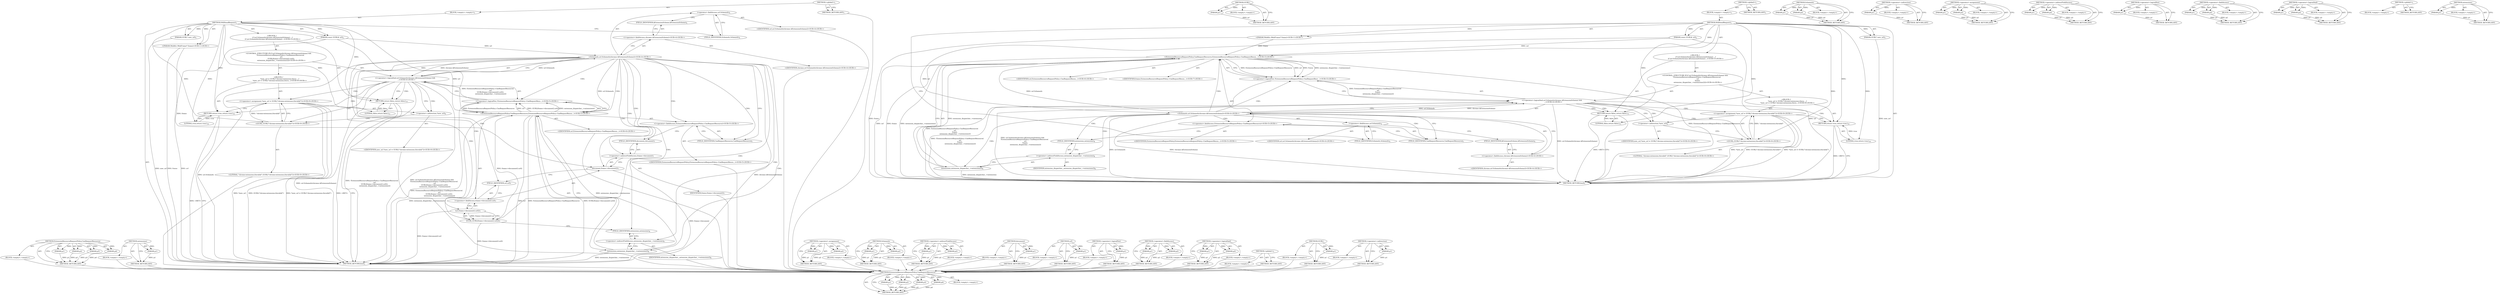 digraph "extensions" {
vulnerable_94 [label=<(METHOD,ExtensionResourceRequestPolicy.CanRequestResource)>];
vulnerable_95 [label=<(PARAM,p1)>];
vulnerable_96 [label=<(PARAM,p2)>];
vulnerable_97 [label=<(PARAM,p3)>];
vulnerable_98 [label=<(PARAM,p4)>];
vulnerable_99 [label=<(BLOCK,&lt;empty&gt;,&lt;empty&gt;)>];
vulnerable_100 [label=<(METHOD_RETURN,ANY)>];
vulnerable_118 [label=<(METHOD,extensions)>];
vulnerable_119 [label=<(PARAM,p1)>];
vulnerable_120 [label=<(BLOCK,&lt;empty&gt;,&lt;empty&gt;)>];
vulnerable_121 [label=<(METHOD_RETURN,ANY)>];
vulnerable_6 [label=<(METHOD,&lt;global&gt;)<SUB>1</SUB>>];
vulnerable_7 [label=<(BLOCK,&lt;empty&gt;,&lt;empty&gt;)<SUB>1</SUB>>];
vulnerable_8 [label=<(METHOD,WillSendRequest)<SUB>1</SUB>>];
vulnerable_9 [label="<(PARAM,WebKit::WebFrame* frame)<SUB>1</SUB>>"];
vulnerable_10 [label=<(PARAM,const GURL&amp; url)<SUB>2</SUB>>];
vulnerable_11 [label=<(PARAM,GURL* new_url)<SUB>3</SUB>>];
vulnerable_12 [label="<(BLOCK,{
   if (url.SchemeIs(chrome::kExtensionScheme)...,{
   if (url.SchemeIs(chrome::kExtensionScheme)...)<SUB>3</SUB>>"];
vulnerable_13 [label="<(CONTROL_STRUCTURE,IF,if (url.SchemeIs(chrome::kExtensionScheme) &amp;&amp;
       !ExtensionResourceRequestPolicy::CanRequestResource(
           url,
          GURL(frame-&gt;document().url()),
           extension_dispatcher_-&gt;extensions())))<SUB>4</SUB>>"];
vulnerable_14 [label="<(&lt;operator&gt;.logicalAnd,url.SchemeIs(chrome::kExtensionScheme) &amp;&amp;
     ...)<SUB>4</SUB>>"];
vulnerable_15 [label="<(SchemeIs,url.SchemeIs(chrome::kExtensionScheme))<SUB>4</SUB>>"];
vulnerable_16 [label=<(&lt;operator&gt;.fieldAccess,url.SchemeIs)<SUB>4</SUB>>];
vulnerable_17 [label="<(IDENTIFIER,url,url.SchemeIs(chrome::kExtensionScheme))<SUB>4</SUB>>"];
vulnerable_18 [label=<(FIELD_IDENTIFIER,SchemeIs,SchemeIs)<SUB>4</SUB>>];
vulnerable_19 [label="<(&lt;operator&gt;.fieldAccess,chrome::kExtensionScheme)<SUB>4</SUB>>"];
vulnerable_20 [label="<(IDENTIFIER,chrome,url.SchemeIs(chrome::kExtensionScheme))<SUB>4</SUB>>"];
vulnerable_21 [label=<(FIELD_IDENTIFIER,kExtensionScheme,kExtensionScheme)<SUB>4</SUB>>];
vulnerable_22 [label="<(&lt;operator&gt;.logicalNot,!ExtensionResourceRequestPolicy::CanRequestReso...)<SUB>5</SUB>>"];
vulnerable_23 [label="<(ExtensionResourceRequestPolicy.CanRequestResource,ExtensionResourceRequestPolicy::CanRequestResou...)<SUB>5</SUB>>"];
vulnerable_24 [label="<(&lt;operator&gt;.fieldAccess,ExtensionResourceRequestPolicy::CanRequestResource)<SUB>5</SUB>>"];
vulnerable_25 [label="<(IDENTIFIER,ExtensionResourceRequestPolicy,ExtensionResourceRequestPolicy::CanRequestResou...)<SUB>5</SUB>>"];
vulnerable_26 [label=<(FIELD_IDENTIFIER,CanRequestResource,CanRequestResource)<SUB>5</SUB>>];
vulnerable_27 [label="<(IDENTIFIER,url,ExtensionResourceRequestPolicy::CanRequestResou...)<SUB>6</SUB>>"];
vulnerable_28 [label=<(GURL,GURL(frame-&gt;document().url()))<SUB>7</SUB>>];
vulnerable_29 [label=<(url,frame-&gt;document().url())<SUB>7</SUB>>];
vulnerable_30 [label=<(&lt;operator&gt;.fieldAccess,frame-&gt;document().url)<SUB>7</SUB>>];
vulnerable_31 [label=<(document,frame-&gt;document())<SUB>7</SUB>>];
vulnerable_32 [label=<(&lt;operator&gt;.indirectFieldAccess,frame-&gt;document)<SUB>7</SUB>>];
vulnerable_33 [label=<(IDENTIFIER,frame,frame-&gt;document())<SUB>7</SUB>>];
vulnerable_34 [label=<(FIELD_IDENTIFIER,document,document)<SUB>7</SUB>>];
vulnerable_35 [label=<(FIELD_IDENTIFIER,url,url)<SUB>7</SUB>>];
vulnerable_36 [label=<(extensions,extension_dispatcher_-&gt;extensions())<SUB>8</SUB>>];
vulnerable_37 [label=<(&lt;operator&gt;.indirectFieldAccess,extension_dispatcher_-&gt;extensions)<SUB>8</SUB>>];
vulnerable_38 [label=<(IDENTIFIER,extension_dispatcher_,extension_dispatcher_-&gt;extensions())<SUB>8</SUB>>];
vulnerable_39 [label=<(FIELD_IDENTIFIER,extensions,extensions)<SUB>8</SUB>>];
vulnerable_40 [label="<(BLOCK,{
     *new_url = GURL(&quot;chrome-extension://inva...,{
     *new_url = GURL(&quot;chrome-extension://inva...)<SUB>8</SUB>>"];
vulnerable_41 [label="<(&lt;operator&gt;.assignment,*new_url = GURL(&quot;chrome-extension://invalid/&quot;))<SUB>9</SUB>>"];
vulnerable_42 [label=<(&lt;operator&gt;.indirection,*new_url)<SUB>9</SUB>>];
vulnerable_43 [label="<(IDENTIFIER,new_url,*new_url = GURL(&quot;chrome-extension://invalid/&quot;))<SUB>9</SUB>>"];
vulnerable_44 [label="<(GURL,GURL(&quot;chrome-extension://invalid/&quot;))<SUB>9</SUB>>"];
vulnerable_45 [label="<(LITERAL,&quot;chrome-extension://invalid/&quot;,GURL(&quot;chrome-extension://invalid/&quot;))<SUB>9</SUB>>"];
vulnerable_46 [label=<(RETURN,return true;,return true;)<SUB>10</SUB>>];
vulnerable_47 [label=<(LITERAL,true,return true;)<SUB>10</SUB>>];
vulnerable_48 [label=<(RETURN,return false;,return false;)<SUB>13</SUB>>];
vulnerable_49 [label=<(LITERAL,false,return false;)<SUB>13</SUB>>];
vulnerable_50 [label=<(METHOD_RETURN,bool)<SUB>1</SUB>>];
vulnerable_52 [label=<(METHOD_RETURN,ANY)<SUB>1</SUB>>];
vulnerable_122 [label=<(METHOD,&lt;operator&gt;.assignment)>];
vulnerable_123 [label=<(PARAM,p1)>];
vulnerable_124 [label=<(PARAM,p2)>];
vulnerable_125 [label=<(BLOCK,&lt;empty&gt;,&lt;empty&gt;)>];
vulnerable_126 [label=<(METHOD_RETURN,ANY)>];
vulnerable_80 [label=<(METHOD,SchemeIs)>];
vulnerable_81 [label=<(PARAM,p1)>];
vulnerable_82 [label=<(PARAM,p2)>];
vulnerable_83 [label=<(BLOCK,&lt;empty&gt;,&lt;empty&gt;)>];
vulnerable_84 [label=<(METHOD_RETURN,ANY)>];
vulnerable_113 [label=<(METHOD,&lt;operator&gt;.indirectFieldAccess)>];
vulnerable_114 [label=<(PARAM,p1)>];
vulnerable_115 [label=<(PARAM,p2)>];
vulnerable_116 [label=<(BLOCK,&lt;empty&gt;,&lt;empty&gt;)>];
vulnerable_117 [label=<(METHOD_RETURN,ANY)>];
vulnerable_109 [label=<(METHOD,document)>];
vulnerable_110 [label=<(PARAM,p1)>];
vulnerable_111 [label=<(BLOCK,&lt;empty&gt;,&lt;empty&gt;)>];
vulnerable_112 [label=<(METHOD_RETURN,ANY)>];
vulnerable_105 [label=<(METHOD,url)>];
vulnerable_106 [label=<(PARAM,p1)>];
vulnerable_107 [label=<(BLOCK,&lt;empty&gt;,&lt;empty&gt;)>];
vulnerable_108 [label=<(METHOD_RETURN,ANY)>];
vulnerable_90 [label=<(METHOD,&lt;operator&gt;.logicalNot)>];
vulnerable_91 [label=<(PARAM,p1)>];
vulnerable_92 [label=<(BLOCK,&lt;empty&gt;,&lt;empty&gt;)>];
vulnerable_93 [label=<(METHOD_RETURN,ANY)>];
vulnerable_85 [label=<(METHOD,&lt;operator&gt;.fieldAccess)>];
vulnerable_86 [label=<(PARAM,p1)>];
vulnerable_87 [label=<(PARAM,p2)>];
vulnerable_88 [label=<(BLOCK,&lt;empty&gt;,&lt;empty&gt;)>];
vulnerable_89 [label=<(METHOD_RETURN,ANY)>];
vulnerable_75 [label=<(METHOD,&lt;operator&gt;.logicalAnd)>];
vulnerable_76 [label=<(PARAM,p1)>];
vulnerable_77 [label=<(PARAM,p2)>];
vulnerable_78 [label=<(BLOCK,&lt;empty&gt;,&lt;empty&gt;)>];
vulnerable_79 [label=<(METHOD_RETURN,ANY)>];
vulnerable_69 [label=<(METHOD,&lt;global&gt;)<SUB>1</SUB>>];
vulnerable_70 [label=<(BLOCK,&lt;empty&gt;,&lt;empty&gt;)>];
vulnerable_71 [label=<(METHOD_RETURN,ANY)>];
vulnerable_101 [label=<(METHOD,GURL)>];
vulnerable_102 [label=<(PARAM,p1)>];
vulnerable_103 [label=<(BLOCK,&lt;empty&gt;,&lt;empty&gt;)>];
vulnerable_104 [label=<(METHOD_RETURN,ANY)>];
vulnerable_127 [label=<(METHOD,&lt;operator&gt;.indirection)>];
vulnerable_128 [label=<(PARAM,p1)>];
vulnerable_129 [label=<(BLOCK,&lt;empty&gt;,&lt;empty&gt;)>];
vulnerable_130 [label=<(METHOD_RETURN,ANY)>];
fixed_87 [label=<(METHOD,ExtensionResourceRequestPolicy.CanRequestResource)>];
fixed_88 [label=<(PARAM,p1)>];
fixed_89 [label=<(PARAM,p2)>];
fixed_90 [label=<(PARAM,p3)>];
fixed_91 [label=<(PARAM,p4)>];
fixed_92 [label=<(BLOCK,&lt;empty&gt;,&lt;empty&gt;)>];
fixed_93 [label=<(METHOD_RETURN,ANY)>];
fixed_112 [label=<(METHOD,GURL)>];
fixed_113 [label=<(PARAM,p1)>];
fixed_114 [label=<(BLOCK,&lt;empty&gt;,&lt;empty&gt;)>];
fixed_115 [label=<(METHOD_RETURN,ANY)>];
fixed_6 [label=<(METHOD,&lt;global&gt;)<SUB>1</SUB>>];
fixed_7 [label=<(BLOCK,&lt;empty&gt;,&lt;empty&gt;)<SUB>1</SUB>>];
fixed_8 [label=<(METHOD,WillSendRequest)<SUB>1</SUB>>];
fixed_9 [label="<(PARAM,WebKit::WebFrame* frame)<SUB>1</SUB>>"];
fixed_10 [label=<(PARAM,const GURL&amp; url)<SUB>2</SUB>>];
fixed_11 [label=<(PARAM,GURL* new_url)<SUB>3</SUB>>];
fixed_12 [label="<(BLOCK,{
   if (url.SchemeIs(chrome::kExtensionScheme)...,{
   if (url.SchemeIs(chrome::kExtensionScheme)...)<SUB>3</SUB>>"];
fixed_13 [label="<(CONTROL_STRUCTURE,IF,if (url.SchemeIs(chrome::kExtensionScheme) &amp;&amp;
       !ExtensionResourceRequestPolicy::CanRequestResource(
           url,
          frame,
           extension_dispatcher_-&gt;extensions())))<SUB>4</SUB>>"];
fixed_14 [label="<(&lt;operator&gt;.logicalAnd,url.SchemeIs(chrome::kExtensionScheme) &amp;&amp;
     ...)<SUB>4</SUB>>"];
fixed_15 [label="<(SchemeIs,url.SchemeIs(chrome::kExtensionScheme))<SUB>4</SUB>>"];
fixed_16 [label=<(&lt;operator&gt;.fieldAccess,url.SchemeIs)<SUB>4</SUB>>];
fixed_17 [label="<(IDENTIFIER,url,url.SchemeIs(chrome::kExtensionScheme))<SUB>4</SUB>>"];
fixed_18 [label=<(FIELD_IDENTIFIER,SchemeIs,SchemeIs)<SUB>4</SUB>>];
fixed_19 [label="<(&lt;operator&gt;.fieldAccess,chrome::kExtensionScheme)<SUB>4</SUB>>"];
fixed_20 [label="<(IDENTIFIER,chrome,url.SchemeIs(chrome::kExtensionScheme))<SUB>4</SUB>>"];
fixed_21 [label=<(FIELD_IDENTIFIER,kExtensionScheme,kExtensionScheme)<SUB>4</SUB>>];
fixed_22 [label="<(&lt;operator&gt;.logicalNot,!ExtensionResourceRequestPolicy::CanRequestReso...)<SUB>5</SUB>>"];
fixed_23 [label="<(ExtensionResourceRequestPolicy.CanRequestResource,ExtensionResourceRequestPolicy::CanRequestResou...)<SUB>5</SUB>>"];
fixed_24 [label="<(&lt;operator&gt;.fieldAccess,ExtensionResourceRequestPolicy::CanRequestResource)<SUB>5</SUB>>"];
fixed_25 [label="<(IDENTIFIER,ExtensionResourceRequestPolicy,ExtensionResourceRequestPolicy::CanRequestResou...)<SUB>5</SUB>>"];
fixed_26 [label=<(FIELD_IDENTIFIER,CanRequestResource,CanRequestResource)<SUB>5</SUB>>];
fixed_27 [label="<(IDENTIFIER,url,ExtensionResourceRequestPolicy::CanRequestResou...)<SUB>6</SUB>>"];
fixed_28 [label="<(IDENTIFIER,frame,ExtensionResourceRequestPolicy::CanRequestResou...)<SUB>7</SUB>>"];
fixed_29 [label=<(extensions,extension_dispatcher_-&gt;extensions())<SUB>8</SUB>>];
fixed_30 [label=<(&lt;operator&gt;.indirectFieldAccess,extension_dispatcher_-&gt;extensions)<SUB>8</SUB>>];
fixed_31 [label=<(IDENTIFIER,extension_dispatcher_,extension_dispatcher_-&gt;extensions())<SUB>8</SUB>>];
fixed_32 [label=<(FIELD_IDENTIFIER,extensions,extensions)<SUB>8</SUB>>];
fixed_33 [label="<(BLOCK,{
     *new_url = GURL(&quot;chrome-extension://inva...,{
     *new_url = GURL(&quot;chrome-extension://inva...)<SUB>8</SUB>>"];
fixed_34 [label="<(&lt;operator&gt;.assignment,*new_url = GURL(&quot;chrome-extension://invalid/&quot;))<SUB>9</SUB>>"];
fixed_35 [label=<(&lt;operator&gt;.indirection,*new_url)<SUB>9</SUB>>];
fixed_36 [label="<(IDENTIFIER,new_url,*new_url = GURL(&quot;chrome-extension://invalid/&quot;))<SUB>9</SUB>>"];
fixed_37 [label="<(GURL,GURL(&quot;chrome-extension://invalid/&quot;))<SUB>9</SUB>>"];
fixed_38 [label="<(LITERAL,&quot;chrome-extension://invalid/&quot;,GURL(&quot;chrome-extension://invalid/&quot;))<SUB>9</SUB>>"];
fixed_39 [label=<(RETURN,return true;,return true;)<SUB>10</SUB>>];
fixed_40 [label=<(LITERAL,true,return true;)<SUB>10</SUB>>];
fixed_41 [label=<(RETURN,return false;,return false;)<SUB>13</SUB>>];
fixed_42 [label=<(LITERAL,false,return false;)<SUB>13</SUB>>];
fixed_43 [label=<(METHOD_RETURN,bool)<SUB>1</SUB>>];
fixed_45 [label=<(METHOD_RETURN,ANY)<SUB>1</SUB>>];
fixed_73 [label=<(METHOD,SchemeIs)>];
fixed_74 [label=<(PARAM,p1)>];
fixed_75 [label=<(PARAM,p2)>];
fixed_76 [label=<(BLOCK,&lt;empty&gt;,&lt;empty&gt;)>];
fixed_77 [label=<(METHOD_RETURN,ANY)>];
fixed_108 [label=<(METHOD,&lt;operator&gt;.indirection)>];
fixed_109 [label=<(PARAM,p1)>];
fixed_110 [label=<(BLOCK,&lt;empty&gt;,&lt;empty&gt;)>];
fixed_111 [label=<(METHOD_RETURN,ANY)>];
fixed_103 [label=<(METHOD,&lt;operator&gt;.assignment)>];
fixed_104 [label=<(PARAM,p1)>];
fixed_105 [label=<(PARAM,p2)>];
fixed_106 [label=<(BLOCK,&lt;empty&gt;,&lt;empty&gt;)>];
fixed_107 [label=<(METHOD_RETURN,ANY)>];
fixed_98 [label=<(METHOD,&lt;operator&gt;.indirectFieldAccess)>];
fixed_99 [label=<(PARAM,p1)>];
fixed_100 [label=<(PARAM,p2)>];
fixed_101 [label=<(BLOCK,&lt;empty&gt;,&lt;empty&gt;)>];
fixed_102 [label=<(METHOD_RETURN,ANY)>];
fixed_83 [label=<(METHOD,&lt;operator&gt;.logicalNot)>];
fixed_84 [label=<(PARAM,p1)>];
fixed_85 [label=<(BLOCK,&lt;empty&gt;,&lt;empty&gt;)>];
fixed_86 [label=<(METHOD_RETURN,ANY)>];
fixed_78 [label=<(METHOD,&lt;operator&gt;.fieldAccess)>];
fixed_79 [label=<(PARAM,p1)>];
fixed_80 [label=<(PARAM,p2)>];
fixed_81 [label=<(BLOCK,&lt;empty&gt;,&lt;empty&gt;)>];
fixed_82 [label=<(METHOD_RETURN,ANY)>];
fixed_68 [label=<(METHOD,&lt;operator&gt;.logicalAnd)>];
fixed_69 [label=<(PARAM,p1)>];
fixed_70 [label=<(PARAM,p2)>];
fixed_71 [label=<(BLOCK,&lt;empty&gt;,&lt;empty&gt;)>];
fixed_72 [label=<(METHOD_RETURN,ANY)>];
fixed_62 [label=<(METHOD,&lt;global&gt;)<SUB>1</SUB>>];
fixed_63 [label=<(BLOCK,&lt;empty&gt;,&lt;empty&gt;)>];
fixed_64 [label=<(METHOD_RETURN,ANY)>];
fixed_94 [label=<(METHOD,extensions)>];
fixed_95 [label=<(PARAM,p1)>];
fixed_96 [label=<(BLOCK,&lt;empty&gt;,&lt;empty&gt;)>];
fixed_97 [label=<(METHOD_RETURN,ANY)>];
vulnerable_94 -> vulnerable_95  [key=0, label="AST: "];
vulnerable_94 -> vulnerable_95  [key=1, label="DDG: "];
vulnerable_94 -> vulnerable_99  [key=0, label="AST: "];
vulnerable_94 -> vulnerable_96  [key=0, label="AST: "];
vulnerable_94 -> vulnerable_96  [key=1, label="DDG: "];
vulnerable_94 -> vulnerable_100  [key=0, label="AST: "];
vulnerable_94 -> vulnerable_100  [key=1, label="CFG: "];
vulnerable_94 -> vulnerable_97  [key=0, label="AST: "];
vulnerable_94 -> vulnerable_97  [key=1, label="DDG: "];
vulnerable_94 -> vulnerable_98  [key=0, label="AST: "];
vulnerable_94 -> vulnerable_98  [key=1, label="DDG: "];
vulnerable_95 -> vulnerable_100  [key=0, label="DDG: p1"];
vulnerable_96 -> vulnerable_100  [key=0, label="DDG: p2"];
vulnerable_97 -> vulnerable_100  [key=0, label="DDG: p3"];
vulnerable_98 -> vulnerable_100  [key=0, label="DDG: p4"];
vulnerable_99 -> fixed_87  [key=0];
vulnerable_100 -> fixed_87  [key=0];
vulnerable_118 -> vulnerable_119  [key=0, label="AST: "];
vulnerable_118 -> vulnerable_119  [key=1, label="DDG: "];
vulnerable_118 -> vulnerable_120  [key=0, label="AST: "];
vulnerable_118 -> vulnerable_121  [key=0, label="AST: "];
vulnerable_118 -> vulnerable_121  [key=1, label="CFG: "];
vulnerable_119 -> vulnerable_121  [key=0, label="DDG: p1"];
vulnerable_120 -> fixed_87  [key=0];
vulnerable_121 -> fixed_87  [key=0];
vulnerable_6 -> vulnerable_7  [key=0, label="AST: "];
vulnerable_6 -> vulnerable_52  [key=0, label="AST: "];
vulnerable_6 -> vulnerable_52  [key=1, label="CFG: "];
vulnerable_7 -> vulnerable_8  [key=0, label="AST: "];
vulnerable_8 -> vulnerable_9  [key=0, label="AST: "];
vulnerable_8 -> vulnerable_9  [key=1, label="DDG: "];
vulnerable_8 -> vulnerable_10  [key=0, label="AST: "];
vulnerable_8 -> vulnerable_10  [key=1, label="DDG: "];
vulnerable_8 -> vulnerable_11  [key=0, label="AST: "];
vulnerable_8 -> vulnerable_11  [key=1, label="DDG: "];
vulnerable_8 -> vulnerable_12  [key=0, label="AST: "];
vulnerable_8 -> vulnerable_50  [key=0, label="AST: "];
vulnerable_8 -> vulnerable_18  [key=0, label="CFG: "];
vulnerable_8 -> vulnerable_48  [key=0, label="DDG: "];
vulnerable_8 -> vulnerable_49  [key=0, label="DDG: "];
vulnerable_8 -> vulnerable_46  [key=0, label="DDG: "];
vulnerable_8 -> vulnerable_47  [key=0, label="DDG: "];
vulnerable_8 -> vulnerable_23  [key=0, label="DDG: "];
vulnerable_8 -> vulnerable_44  [key=0, label="DDG: "];
vulnerable_9 -> vulnerable_50  [key=0, label="DDG: frame"];
vulnerable_9 -> vulnerable_31  [key=0, label="DDG: frame"];
vulnerable_10 -> vulnerable_50  [key=0, label="DDG: url"];
vulnerable_10 -> vulnerable_15  [key=0, label="DDG: url"];
vulnerable_10 -> vulnerable_23  [key=0, label="DDG: url"];
vulnerable_11 -> vulnerable_50  [key=0, label="DDG: new_url"];
vulnerable_12 -> vulnerable_13  [key=0, label="AST: "];
vulnerable_12 -> vulnerable_48  [key=0, label="AST: "];
vulnerable_13 -> vulnerable_14  [key=0, label="AST: "];
vulnerable_13 -> vulnerable_40  [key=0, label="AST: "];
vulnerable_14 -> vulnerable_15  [key=0, label="AST: "];
vulnerable_14 -> vulnerable_22  [key=0, label="AST: "];
vulnerable_14 -> vulnerable_42  [key=0, label="CFG: "];
vulnerable_14 -> vulnerable_42  [key=1, label="CDG: "];
vulnerable_14 -> vulnerable_48  [key=0, label="CFG: "];
vulnerable_14 -> vulnerable_48  [key=1, label="CDG: "];
vulnerable_14 -> vulnerable_50  [key=0, label="DDG: url.SchemeIs(chrome::kExtensionScheme)"];
vulnerable_14 -> vulnerable_50  [key=1, label="DDG: !ExtensionResourceRequestPolicy::CanRequestResource(
           url,
          GURL(frame-&gt;document().url()),
           extension_dispatcher_-&gt;extensions())"];
vulnerable_14 -> vulnerable_50  [key=2, label="DDG: url.SchemeIs(chrome::kExtensionScheme) &amp;&amp;
       !ExtensionResourceRequestPolicy::CanRequestResource(
           url,
          GURL(frame-&gt;document().url()),
           extension_dispatcher_-&gt;extensions())"];
vulnerable_14 -> vulnerable_46  [key=0, label="CDG: "];
vulnerable_14 -> vulnerable_41  [key=0, label="CDG: "];
vulnerable_14 -> vulnerable_44  [key=0, label="CDG: "];
vulnerable_15 -> vulnerable_16  [key=0, label="AST: "];
vulnerable_15 -> vulnerable_19  [key=0, label="AST: "];
vulnerable_15 -> vulnerable_14  [key=0, label="CFG: "];
vulnerable_15 -> vulnerable_14  [key=1, label="DDG: url.SchemeIs"];
vulnerable_15 -> vulnerable_14  [key=2, label="DDG: chrome::kExtensionScheme"];
vulnerable_15 -> vulnerable_26  [key=0, label="CFG: "];
vulnerable_15 -> vulnerable_26  [key=1, label="CDG: "];
vulnerable_15 -> vulnerable_50  [key=0, label="DDG: url.SchemeIs"];
vulnerable_15 -> vulnerable_50  [key=1, label="DDG: chrome::kExtensionScheme"];
vulnerable_15 -> vulnerable_23  [key=0, label="DDG: url.SchemeIs"];
vulnerable_15 -> vulnerable_23  [key=1, label="CDG: "];
vulnerable_15 -> vulnerable_24  [key=0, label="CDG: "];
vulnerable_15 -> vulnerable_30  [key=0, label="CDG: "];
vulnerable_15 -> vulnerable_34  [key=0, label="CDG: "];
vulnerable_15 -> vulnerable_32  [key=0, label="CDG: "];
vulnerable_15 -> vulnerable_28  [key=0, label="CDG: "];
vulnerable_15 -> vulnerable_36  [key=0, label="CDG: "];
vulnerable_15 -> vulnerable_37  [key=0, label="CDG: "];
vulnerable_15 -> vulnerable_22  [key=0, label="CDG: "];
vulnerable_15 -> vulnerable_29  [key=0, label="CDG: "];
vulnerable_15 -> vulnerable_35  [key=0, label="CDG: "];
vulnerable_15 -> vulnerable_39  [key=0, label="CDG: "];
vulnerable_15 -> vulnerable_31  [key=0, label="CDG: "];
vulnerable_16 -> vulnerable_17  [key=0, label="AST: "];
vulnerable_16 -> vulnerable_18  [key=0, label="AST: "];
vulnerable_16 -> vulnerable_21  [key=0, label="CFG: "];
vulnerable_17 -> fixed_87  [key=0];
vulnerable_18 -> vulnerable_16  [key=0, label="CFG: "];
vulnerable_19 -> vulnerable_20  [key=0, label="AST: "];
vulnerable_19 -> vulnerable_21  [key=0, label="AST: "];
vulnerable_19 -> vulnerable_15  [key=0, label="CFG: "];
vulnerable_20 -> fixed_87  [key=0];
vulnerable_21 -> vulnerable_19  [key=0, label="CFG: "];
vulnerable_22 -> vulnerable_23  [key=0, label="AST: "];
vulnerable_22 -> vulnerable_14  [key=0, label="CFG: "];
vulnerable_22 -> vulnerable_14  [key=1, label="DDG: ExtensionResourceRequestPolicy::CanRequestResource(
           url,
          GURL(frame-&gt;document().url()),
           extension_dispatcher_-&gt;extensions())"];
vulnerable_22 -> vulnerable_50  [key=0, label="DDG: ExtensionResourceRequestPolicy::CanRequestResource(
           url,
          GURL(frame-&gt;document().url()),
           extension_dispatcher_-&gt;extensions())"];
vulnerable_23 -> vulnerable_24  [key=0, label="AST: "];
vulnerable_23 -> vulnerable_27  [key=0, label="AST: "];
vulnerable_23 -> vulnerable_28  [key=0, label="AST: "];
vulnerable_23 -> vulnerable_36  [key=0, label="AST: "];
vulnerable_23 -> vulnerable_22  [key=0, label="CFG: "];
vulnerable_23 -> vulnerable_22  [key=1, label="DDG: ExtensionResourceRequestPolicy::CanRequestResource"];
vulnerable_23 -> vulnerable_22  [key=2, label="DDG: url"];
vulnerable_23 -> vulnerable_22  [key=3, label="DDG: GURL(frame-&gt;document().url())"];
vulnerable_23 -> vulnerable_22  [key=4, label="DDG: extension_dispatcher_-&gt;extensions()"];
vulnerable_23 -> vulnerable_50  [key=0, label="DDG: ExtensionResourceRequestPolicy::CanRequestResource"];
vulnerable_23 -> vulnerable_50  [key=1, label="DDG: url"];
vulnerable_23 -> vulnerable_50  [key=2, label="DDG: GURL(frame-&gt;document().url())"];
vulnerable_23 -> vulnerable_50  [key=3, label="DDG: extension_dispatcher_-&gt;extensions()"];
vulnerable_24 -> vulnerable_25  [key=0, label="AST: "];
vulnerable_24 -> vulnerable_26  [key=0, label="AST: "];
vulnerable_24 -> vulnerable_34  [key=0, label="CFG: "];
vulnerable_25 -> fixed_87  [key=0];
vulnerable_26 -> vulnerable_24  [key=0, label="CFG: "];
vulnerable_27 -> fixed_87  [key=0];
vulnerable_28 -> vulnerable_29  [key=0, label="AST: "];
vulnerable_28 -> vulnerable_39  [key=0, label="CFG: "];
vulnerable_28 -> vulnerable_50  [key=0, label="DDG: frame-&gt;document().url()"];
vulnerable_28 -> vulnerable_23  [key=0, label="DDG: frame-&gt;document().url()"];
vulnerable_29 -> vulnerable_30  [key=0, label="AST: "];
vulnerable_29 -> vulnerable_28  [key=0, label="CFG: "];
vulnerable_29 -> vulnerable_28  [key=1, label="DDG: frame-&gt;document().url"];
vulnerable_29 -> vulnerable_50  [key=0, label="DDG: frame-&gt;document().url"];
vulnerable_30 -> vulnerable_31  [key=0, label="AST: "];
vulnerable_30 -> vulnerable_35  [key=0, label="AST: "];
vulnerable_30 -> vulnerable_29  [key=0, label="CFG: "];
vulnerable_31 -> vulnerable_32  [key=0, label="AST: "];
vulnerable_31 -> vulnerable_35  [key=0, label="CFG: "];
vulnerable_31 -> vulnerable_50  [key=0, label="DDG: frame-&gt;document"];
vulnerable_32 -> vulnerable_33  [key=0, label="AST: "];
vulnerable_32 -> vulnerable_34  [key=0, label="AST: "];
vulnerable_32 -> vulnerable_31  [key=0, label="CFG: "];
vulnerable_33 -> fixed_87  [key=0];
vulnerable_34 -> vulnerable_32  [key=0, label="CFG: "];
vulnerable_35 -> vulnerable_30  [key=0, label="CFG: "];
vulnerable_36 -> vulnerable_37  [key=0, label="AST: "];
vulnerable_36 -> vulnerable_23  [key=0, label="CFG: "];
vulnerable_36 -> vulnerable_23  [key=1, label="DDG: extension_dispatcher_-&gt;extensions"];
vulnerable_36 -> vulnerable_50  [key=0, label="DDG: extension_dispatcher_-&gt;extensions"];
vulnerable_37 -> vulnerable_38  [key=0, label="AST: "];
vulnerable_37 -> vulnerable_39  [key=0, label="AST: "];
vulnerable_37 -> vulnerable_36  [key=0, label="CFG: "];
vulnerable_38 -> fixed_87  [key=0];
vulnerable_39 -> vulnerable_37  [key=0, label="CFG: "];
vulnerable_40 -> vulnerable_41  [key=0, label="AST: "];
vulnerable_40 -> vulnerable_46  [key=0, label="AST: "];
vulnerable_41 -> vulnerable_42  [key=0, label="AST: "];
vulnerable_41 -> vulnerable_44  [key=0, label="AST: "];
vulnerable_41 -> vulnerable_46  [key=0, label="CFG: "];
vulnerable_41 -> vulnerable_50  [key=0, label="DDG: *new_url"];
vulnerable_41 -> vulnerable_50  [key=1, label="DDG: GURL(&quot;chrome-extension://invalid/&quot;)"];
vulnerable_41 -> vulnerable_50  [key=2, label="DDG: *new_url = GURL(&quot;chrome-extension://invalid/&quot;)"];
vulnerable_42 -> vulnerable_43  [key=0, label="AST: "];
vulnerable_42 -> vulnerable_44  [key=0, label="CFG: "];
vulnerable_43 -> fixed_87  [key=0];
vulnerable_44 -> vulnerable_45  [key=0, label="AST: "];
vulnerable_44 -> vulnerable_41  [key=0, label="CFG: "];
vulnerable_44 -> vulnerable_41  [key=1, label="DDG: &quot;chrome-extension://invalid/&quot;"];
vulnerable_45 -> fixed_87  [key=0];
vulnerable_46 -> vulnerable_47  [key=0, label="AST: "];
vulnerable_46 -> vulnerable_50  [key=0, label="CFG: "];
vulnerable_46 -> vulnerable_50  [key=1, label="DDG: &lt;RET&gt;"];
vulnerable_47 -> vulnerable_46  [key=0, label="DDG: true"];
vulnerable_48 -> vulnerable_49  [key=0, label="AST: "];
vulnerable_48 -> vulnerable_50  [key=0, label="CFG: "];
vulnerable_48 -> vulnerable_50  [key=1, label="DDG: &lt;RET&gt;"];
vulnerable_49 -> vulnerable_48  [key=0, label="DDG: false"];
vulnerable_50 -> fixed_87  [key=0];
vulnerable_52 -> fixed_87  [key=0];
vulnerable_122 -> vulnerable_123  [key=0, label="AST: "];
vulnerable_122 -> vulnerable_123  [key=1, label="DDG: "];
vulnerable_122 -> vulnerable_125  [key=0, label="AST: "];
vulnerable_122 -> vulnerable_124  [key=0, label="AST: "];
vulnerable_122 -> vulnerable_124  [key=1, label="DDG: "];
vulnerable_122 -> vulnerable_126  [key=0, label="AST: "];
vulnerable_122 -> vulnerable_126  [key=1, label="CFG: "];
vulnerable_123 -> vulnerable_126  [key=0, label="DDG: p1"];
vulnerable_124 -> vulnerable_126  [key=0, label="DDG: p2"];
vulnerable_125 -> fixed_87  [key=0];
vulnerable_126 -> fixed_87  [key=0];
vulnerable_80 -> vulnerable_81  [key=0, label="AST: "];
vulnerable_80 -> vulnerable_81  [key=1, label="DDG: "];
vulnerable_80 -> vulnerable_83  [key=0, label="AST: "];
vulnerable_80 -> vulnerable_82  [key=0, label="AST: "];
vulnerable_80 -> vulnerable_82  [key=1, label="DDG: "];
vulnerable_80 -> vulnerable_84  [key=0, label="AST: "];
vulnerable_80 -> vulnerable_84  [key=1, label="CFG: "];
vulnerable_81 -> vulnerable_84  [key=0, label="DDG: p1"];
vulnerable_82 -> vulnerable_84  [key=0, label="DDG: p2"];
vulnerable_83 -> fixed_87  [key=0];
vulnerable_84 -> fixed_87  [key=0];
vulnerable_113 -> vulnerable_114  [key=0, label="AST: "];
vulnerable_113 -> vulnerable_114  [key=1, label="DDG: "];
vulnerable_113 -> vulnerable_116  [key=0, label="AST: "];
vulnerable_113 -> vulnerable_115  [key=0, label="AST: "];
vulnerable_113 -> vulnerable_115  [key=1, label="DDG: "];
vulnerable_113 -> vulnerable_117  [key=0, label="AST: "];
vulnerable_113 -> vulnerable_117  [key=1, label="CFG: "];
vulnerable_114 -> vulnerable_117  [key=0, label="DDG: p1"];
vulnerable_115 -> vulnerable_117  [key=0, label="DDG: p2"];
vulnerable_116 -> fixed_87  [key=0];
vulnerable_117 -> fixed_87  [key=0];
vulnerable_109 -> vulnerable_110  [key=0, label="AST: "];
vulnerable_109 -> vulnerable_110  [key=1, label="DDG: "];
vulnerable_109 -> vulnerable_111  [key=0, label="AST: "];
vulnerable_109 -> vulnerable_112  [key=0, label="AST: "];
vulnerable_109 -> vulnerable_112  [key=1, label="CFG: "];
vulnerable_110 -> vulnerable_112  [key=0, label="DDG: p1"];
vulnerable_111 -> fixed_87  [key=0];
vulnerable_112 -> fixed_87  [key=0];
vulnerable_105 -> vulnerable_106  [key=0, label="AST: "];
vulnerable_105 -> vulnerable_106  [key=1, label="DDG: "];
vulnerable_105 -> vulnerable_107  [key=0, label="AST: "];
vulnerable_105 -> vulnerable_108  [key=0, label="AST: "];
vulnerable_105 -> vulnerable_108  [key=1, label="CFG: "];
vulnerable_106 -> vulnerable_108  [key=0, label="DDG: p1"];
vulnerable_107 -> fixed_87  [key=0];
vulnerable_108 -> fixed_87  [key=0];
vulnerable_90 -> vulnerable_91  [key=0, label="AST: "];
vulnerable_90 -> vulnerable_91  [key=1, label="DDG: "];
vulnerable_90 -> vulnerable_92  [key=0, label="AST: "];
vulnerable_90 -> vulnerable_93  [key=0, label="AST: "];
vulnerable_90 -> vulnerable_93  [key=1, label="CFG: "];
vulnerable_91 -> vulnerable_93  [key=0, label="DDG: p1"];
vulnerable_92 -> fixed_87  [key=0];
vulnerable_93 -> fixed_87  [key=0];
vulnerable_85 -> vulnerable_86  [key=0, label="AST: "];
vulnerable_85 -> vulnerable_86  [key=1, label="DDG: "];
vulnerable_85 -> vulnerable_88  [key=0, label="AST: "];
vulnerable_85 -> vulnerable_87  [key=0, label="AST: "];
vulnerable_85 -> vulnerable_87  [key=1, label="DDG: "];
vulnerable_85 -> vulnerable_89  [key=0, label="AST: "];
vulnerable_85 -> vulnerable_89  [key=1, label="CFG: "];
vulnerable_86 -> vulnerable_89  [key=0, label="DDG: p1"];
vulnerable_87 -> vulnerable_89  [key=0, label="DDG: p2"];
vulnerable_88 -> fixed_87  [key=0];
vulnerable_89 -> fixed_87  [key=0];
vulnerable_75 -> vulnerable_76  [key=0, label="AST: "];
vulnerable_75 -> vulnerable_76  [key=1, label="DDG: "];
vulnerable_75 -> vulnerable_78  [key=0, label="AST: "];
vulnerable_75 -> vulnerable_77  [key=0, label="AST: "];
vulnerable_75 -> vulnerable_77  [key=1, label="DDG: "];
vulnerable_75 -> vulnerable_79  [key=0, label="AST: "];
vulnerable_75 -> vulnerable_79  [key=1, label="CFG: "];
vulnerable_76 -> vulnerable_79  [key=0, label="DDG: p1"];
vulnerable_77 -> vulnerable_79  [key=0, label="DDG: p2"];
vulnerable_78 -> fixed_87  [key=0];
vulnerable_79 -> fixed_87  [key=0];
vulnerable_69 -> vulnerable_70  [key=0, label="AST: "];
vulnerable_69 -> vulnerable_71  [key=0, label="AST: "];
vulnerable_69 -> vulnerable_71  [key=1, label="CFG: "];
vulnerable_70 -> fixed_87  [key=0];
vulnerable_71 -> fixed_87  [key=0];
vulnerable_101 -> vulnerable_102  [key=0, label="AST: "];
vulnerable_101 -> vulnerable_102  [key=1, label="DDG: "];
vulnerable_101 -> vulnerable_103  [key=0, label="AST: "];
vulnerable_101 -> vulnerable_104  [key=0, label="AST: "];
vulnerable_101 -> vulnerable_104  [key=1, label="CFG: "];
vulnerable_102 -> vulnerable_104  [key=0, label="DDG: p1"];
vulnerable_103 -> fixed_87  [key=0];
vulnerable_104 -> fixed_87  [key=0];
vulnerable_127 -> vulnerable_128  [key=0, label="AST: "];
vulnerable_127 -> vulnerable_128  [key=1, label="DDG: "];
vulnerable_127 -> vulnerable_129  [key=0, label="AST: "];
vulnerable_127 -> vulnerable_130  [key=0, label="AST: "];
vulnerable_127 -> vulnerable_130  [key=1, label="CFG: "];
vulnerable_128 -> vulnerable_130  [key=0, label="DDG: p1"];
vulnerable_129 -> fixed_87  [key=0];
vulnerable_130 -> fixed_87  [key=0];
fixed_87 -> fixed_88  [key=0, label="AST: "];
fixed_87 -> fixed_88  [key=1, label="DDG: "];
fixed_87 -> fixed_92  [key=0, label="AST: "];
fixed_87 -> fixed_89  [key=0, label="AST: "];
fixed_87 -> fixed_89  [key=1, label="DDG: "];
fixed_87 -> fixed_93  [key=0, label="AST: "];
fixed_87 -> fixed_93  [key=1, label="CFG: "];
fixed_87 -> fixed_90  [key=0, label="AST: "];
fixed_87 -> fixed_90  [key=1, label="DDG: "];
fixed_87 -> fixed_91  [key=0, label="AST: "];
fixed_87 -> fixed_91  [key=1, label="DDG: "];
fixed_88 -> fixed_93  [key=0, label="DDG: p1"];
fixed_89 -> fixed_93  [key=0, label="DDG: p2"];
fixed_90 -> fixed_93  [key=0, label="DDG: p3"];
fixed_91 -> fixed_93  [key=0, label="DDG: p4"];
fixed_112 -> fixed_113  [key=0, label="AST: "];
fixed_112 -> fixed_113  [key=1, label="DDG: "];
fixed_112 -> fixed_114  [key=0, label="AST: "];
fixed_112 -> fixed_115  [key=0, label="AST: "];
fixed_112 -> fixed_115  [key=1, label="CFG: "];
fixed_113 -> fixed_115  [key=0, label="DDG: p1"];
fixed_6 -> fixed_7  [key=0, label="AST: "];
fixed_6 -> fixed_45  [key=0, label="AST: "];
fixed_6 -> fixed_45  [key=1, label="CFG: "];
fixed_7 -> fixed_8  [key=0, label="AST: "];
fixed_8 -> fixed_9  [key=0, label="AST: "];
fixed_8 -> fixed_9  [key=1, label="DDG: "];
fixed_8 -> fixed_10  [key=0, label="AST: "];
fixed_8 -> fixed_10  [key=1, label="DDG: "];
fixed_8 -> fixed_11  [key=0, label="AST: "];
fixed_8 -> fixed_11  [key=1, label="DDG: "];
fixed_8 -> fixed_12  [key=0, label="AST: "];
fixed_8 -> fixed_43  [key=0, label="AST: "];
fixed_8 -> fixed_18  [key=0, label="CFG: "];
fixed_8 -> fixed_41  [key=0, label="DDG: "];
fixed_8 -> fixed_42  [key=0, label="DDG: "];
fixed_8 -> fixed_39  [key=0, label="DDG: "];
fixed_8 -> fixed_40  [key=0, label="DDG: "];
fixed_8 -> fixed_23  [key=0, label="DDG: "];
fixed_8 -> fixed_37  [key=0, label="DDG: "];
fixed_9 -> fixed_43  [key=0, label="DDG: frame"];
fixed_9 -> fixed_23  [key=0, label="DDG: frame"];
fixed_10 -> fixed_43  [key=0, label="DDG: url"];
fixed_10 -> fixed_15  [key=0, label="DDG: url"];
fixed_10 -> fixed_23  [key=0, label="DDG: url"];
fixed_11 -> fixed_43  [key=0, label="DDG: new_url"];
fixed_12 -> fixed_13  [key=0, label="AST: "];
fixed_12 -> fixed_41  [key=0, label="AST: "];
fixed_13 -> fixed_14  [key=0, label="AST: "];
fixed_13 -> fixed_33  [key=0, label="AST: "];
fixed_14 -> fixed_15  [key=0, label="AST: "];
fixed_14 -> fixed_22  [key=0, label="AST: "];
fixed_14 -> fixed_35  [key=0, label="CFG: "];
fixed_14 -> fixed_35  [key=1, label="CDG: "];
fixed_14 -> fixed_41  [key=0, label="CFG: "];
fixed_14 -> fixed_41  [key=1, label="CDG: "];
fixed_14 -> fixed_43  [key=0, label="DDG: url.SchemeIs(chrome::kExtensionScheme)"];
fixed_14 -> fixed_43  [key=1, label="DDG: !ExtensionResourceRequestPolicy::CanRequestResource(
           url,
          frame,
           extension_dispatcher_-&gt;extensions())"];
fixed_14 -> fixed_43  [key=2, label="DDG: url.SchemeIs(chrome::kExtensionScheme) &amp;&amp;
       !ExtensionResourceRequestPolicy::CanRequestResource(
           url,
          frame,
           extension_dispatcher_-&gt;extensions())"];
fixed_14 -> fixed_34  [key=0, label="CDG: "];
fixed_14 -> fixed_37  [key=0, label="CDG: "];
fixed_14 -> fixed_39  [key=0, label="CDG: "];
fixed_15 -> fixed_16  [key=0, label="AST: "];
fixed_15 -> fixed_19  [key=0, label="AST: "];
fixed_15 -> fixed_14  [key=0, label="CFG: "];
fixed_15 -> fixed_14  [key=1, label="DDG: url.SchemeIs"];
fixed_15 -> fixed_14  [key=2, label="DDG: chrome::kExtensionScheme"];
fixed_15 -> fixed_26  [key=0, label="CFG: "];
fixed_15 -> fixed_26  [key=1, label="CDG: "];
fixed_15 -> fixed_43  [key=0, label="DDG: url.SchemeIs"];
fixed_15 -> fixed_43  [key=1, label="DDG: chrome::kExtensionScheme"];
fixed_15 -> fixed_23  [key=0, label="DDG: url.SchemeIs"];
fixed_15 -> fixed_23  [key=1, label="CDG: "];
fixed_15 -> fixed_24  [key=0, label="CDG: "];
fixed_15 -> fixed_30  [key=0, label="CDG: "];
fixed_15 -> fixed_29  [key=0, label="CDG: "];
fixed_15 -> fixed_32  [key=0, label="CDG: "];
fixed_15 -> fixed_22  [key=0, label="CDG: "];
fixed_16 -> fixed_17  [key=0, label="AST: "];
fixed_16 -> fixed_18  [key=0, label="AST: "];
fixed_16 -> fixed_21  [key=0, label="CFG: "];
fixed_18 -> fixed_16  [key=0, label="CFG: "];
fixed_19 -> fixed_20  [key=0, label="AST: "];
fixed_19 -> fixed_21  [key=0, label="AST: "];
fixed_19 -> fixed_15  [key=0, label="CFG: "];
fixed_21 -> fixed_19  [key=0, label="CFG: "];
fixed_22 -> fixed_23  [key=0, label="AST: "];
fixed_22 -> fixed_14  [key=0, label="CFG: "];
fixed_22 -> fixed_14  [key=1, label="DDG: ExtensionResourceRequestPolicy::CanRequestResource(
           url,
          frame,
           extension_dispatcher_-&gt;extensions())"];
fixed_22 -> fixed_43  [key=0, label="DDG: ExtensionResourceRequestPolicy::CanRequestResource(
           url,
          frame,
           extension_dispatcher_-&gt;extensions())"];
fixed_23 -> fixed_24  [key=0, label="AST: "];
fixed_23 -> fixed_27  [key=0, label="AST: "];
fixed_23 -> fixed_28  [key=0, label="AST: "];
fixed_23 -> fixed_29  [key=0, label="AST: "];
fixed_23 -> fixed_22  [key=0, label="CFG: "];
fixed_23 -> fixed_22  [key=1, label="DDG: ExtensionResourceRequestPolicy::CanRequestResource"];
fixed_23 -> fixed_22  [key=2, label="DDG: url"];
fixed_23 -> fixed_22  [key=3, label="DDG: frame"];
fixed_23 -> fixed_22  [key=4, label="DDG: extension_dispatcher_-&gt;extensions()"];
fixed_23 -> fixed_43  [key=0, label="DDG: ExtensionResourceRequestPolicy::CanRequestResource"];
fixed_23 -> fixed_43  [key=1, label="DDG: url"];
fixed_23 -> fixed_43  [key=2, label="DDG: frame"];
fixed_23 -> fixed_43  [key=3, label="DDG: extension_dispatcher_-&gt;extensions()"];
fixed_24 -> fixed_25  [key=0, label="AST: "];
fixed_24 -> fixed_26  [key=0, label="AST: "];
fixed_24 -> fixed_32  [key=0, label="CFG: "];
fixed_26 -> fixed_24  [key=0, label="CFG: "];
fixed_29 -> fixed_30  [key=0, label="AST: "];
fixed_29 -> fixed_23  [key=0, label="CFG: "];
fixed_29 -> fixed_23  [key=1, label="DDG: extension_dispatcher_-&gt;extensions"];
fixed_29 -> fixed_43  [key=0, label="DDG: extension_dispatcher_-&gt;extensions"];
fixed_30 -> fixed_31  [key=0, label="AST: "];
fixed_30 -> fixed_32  [key=0, label="AST: "];
fixed_30 -> fixed_29  [key=0, label="CFG: "];
fixed_32 -> fixed_30  [key=0, label="CFG: "];
fixed_33 -> fixed_34  [key=0, label="AST: "];
fixed_33 -> fixed_39  [key=0, label="AST: "];
fixed_34 -> fixed_35  [key=0, label="AST: "];
fixed_34 -> fixed_37  [key=0, label="AST: "];
fixed_34 -> fixed_39  [key=0, label="CFG: "];
fixed_34 -> fixed_43  [key=0, label="DDG: *new_url"];
fixed_34 -> fixed_43  [key=1, label="DDG: GURL(&quot;chrome-extension://invalid/&quot;)"];
fixed_34 -> fixed_43  [key=2, label="DDG: *new_url = GURL(&quot;chrome-extension://invalid/&quot;)"];
fixed_35 -> fixed_36  [key=0, label="AST: "];
fixed_35 -> fixed_37  [key=0, label="CFG: "];
fixed_37 -> fixed_38  [key=0, label="AST: "];
fixed_37 -> fixed_34  [key=0, label="CFG: "];
fixed_37 -> fixed_34  [key=1, label="DDG: &quot;chrome-extension://invalid/&quot;"];
fixed_39 -> fixed_40  [key=0, label="AST: "];
fixed_39 -> fixed_43  [key=0, label="CFG: "];
fixed_39 -> fixed_43  [key=1, label="DDG: &lt;RET&gt;"];
fixed_40 -> fixed_39  [key=0, label="DDG: true"];
fixed_41 -> fixed_42  [key=0, label="AST: "];
fixed_41 -> fixed_43  [key=0, label="CFG: "];
fixed_41 -> fixed_43  [key=1, label="DDG: &lt;RET&gt;"];
fixed_42 -> fixed_41  [key=0, label="DDG: false"];
fixed_73 -> fixed_74  [key=0, label="AST: "];
fixed_73 -> fixed_74  [key=1, label="DDG: "];
fixed_73 -> fixed_76  [key=0, label="AST: "];
fixed_73 -> fixed_75  [key=0, label="AST: "];
fixed_73 -> fixed_75  [key=1, label="DDG: "];
fixed_73 -> fixed_77  [key=0, label="AST: "];
fixed_73 -> fixed_77  [key=1, label="CFG: "];
fixed_74 -> fixed_77  [key=0, label="DDG: p1"];
fixed_75 -> fixed_77  [key=0, label="DDG: p2"];
fixed_108 -> fixed_109  [key=0, label="AST: "];
fixed_108 -> fixed_109  [key=1, label="DDG: "];
fixed_108 -> fixed_110  [key=0, label="AST: "];
fixed_108 -> fixed_111  [key=0, label="AST: "];
fixed_108 -> fixed_111  [key=1, label="CFG: "];
fixed_109 -> fixed_111  [key=0, label="DDG: p1"];
fixed_103 -> fixed_104  [key=0, label="AST: "];
fixed_103 -> fixed_104  [key=1, label="DDG: "];
fixed_103 -> fixed_106  [key=0, label="AST: "];
fixed_103 -> fixed_105  [key=0, label="AST: "];
fixed_103 -> fixed_105  [key=1, label="DDG: "];
fixed_103 -> fixed_107  [key=0, label="AST: "];
fixed_103 -> fixed_107  [key=1, label="CFG: "];
fixed_104 -> fixed_107  [key=0, label="DDG: p1"];
fixed_105 -> fixed_107  [key=0, label="DDG: p2"];
fixed_98 -> fixed_99  [key=0, label="AST: "];
fixed_98 -> fixed_99  [key=1, label="DDG: "];
fixed_98 -> fixed_101  [key=0, label="AST: "];
fixed_98 -> fixed_100  [key=0, label="AST: "];
fixed_98 -> fixed_100  [key=1, label="DDG: "];
fixed_98 -> fixed_102  [key=0, label="AST: "];
fixed_98 -> fixed_102  [key=1, label="CFG: "];
fixed_99 -> fixed_102  [key=0, label="DDG: p1"];
fixed_100 -> fixed_102  [key=0, label="DDG: p2"];
fixed_83 -> fixed_84  [key=0, label="AST: "];
fixed_83 -> fixed_84  [key=1, label="DDG: "];
fixed_83 -> fixed_85  [key=0, label="AST: "];
fixed_83 -> fixed_86  [key=0, label="AST: "];
fixed_83 -> fixed_86  [key=1, label="CFG: "];
fixed_84 -> fixed_86  [key=0, label="DDG: p1"];
fixed_78 -> fixed_79  [key=0, label="AST: "];
fixed_78 -> fixed_79  [key=1, label="DDG: "];
fixed_78 -> fixed_81  [key=0, label="AST: "];
fixed_78 -> fixed_80  [key=0, label="AST: "];
fixed_78 -> fixed_80  [key=1, label="DDG: "];
fixed_78 -> fixed_82  [key=0, label="AST: "];
fixed_78 -> fixed_82  [key=1, label="CFG: "];
fixed_79 -> fixed_82  [key=0, label="DDG: p1"];
fixed_80 -> fixed_82  [key=0, label="DDG: p2"];
fixed_68 -> fixed_69  [key=0, label="AST: "];
fixed_68 -> fixed_69  [key=1, label="DDG: "];
fixed_68 -> fixed_71  [key=0, label="AST: "];
fixed_68 -> fixed_70  [key=0, label="AST: "];
fixed_68 -> fixed_70  [key=1, label="DDG: "];
fixed_68 -> fixed_72  [key=0, label="AST: "];
fixed_68 -> fixed_72  [key=1, label="CFG: "];
fixed_69 -> fixed_72  [key=0, label="DDG: p1"];
fixed_70 -> fixed_72  [key=0, label="DDG: p2"];
fixed_62 -> fixed_63  [key=0, label="AST: "];
fixed_62 -> fixed_64  [key=0, label="AST: "];
fixed_62 -> fixed_64  [key=1, label="CFG: "];
fixed_94 -> fixed_95  [key=0, label="AST: "];
fixed_94 -> fixed_95  [key=1, label="DDG: "];
fixed_94 -> fixed_96  [key=0, label="AST: "];
fixed_94 -> fixed_97  [key=0, label="AST: "];
fixed_94 -> fixed_97  [key=1, label="CFG: "];
fixed_95 -> fixed_97  [key=0, label="DDG: p1"];
}

